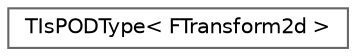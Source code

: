 digraph "Graphical Class Hierarchy"
{
 // INTERACTIVE_SVG=YES
 // LATEX_PDF_SIZE
  bgcolor="transparent";
  edge [fontname=Helvetica,fontsize=10,labelfontname=Helvetica,labelfontsize=10];
  node [fontname=Helvetica,fontsize=10,shape=box,height=0.2,width=0.4];
  rankdir="LR";
  Node0 [id="Node000000",label="TIsPODType\< FTransform2d \>",height=0.2,width=0.4,color="grey40", fillcolor="white", style="filled",URL="$d4/dab/structTIsPODType_3_01FTransform2d_01_4.html",tooltip=" "];
}
